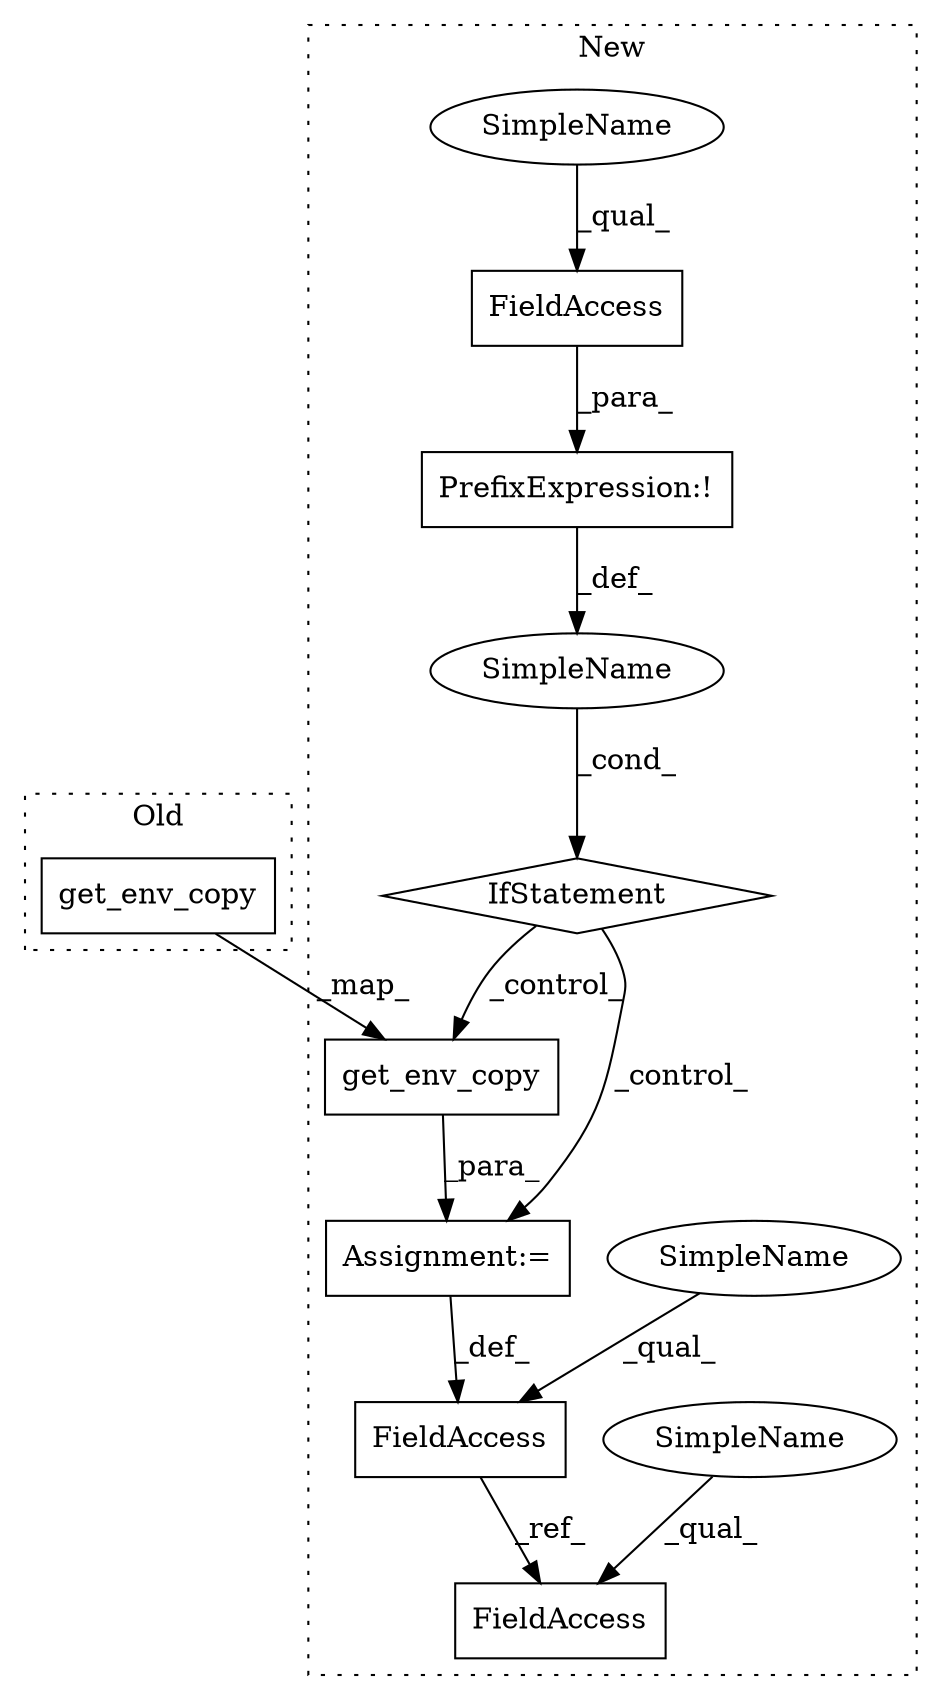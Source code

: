digraph G {
subgraph cluster0 {
1 [label="get_env_copy" a="32" s="7999" l="14" shape="box"];
label = "Old";
style="dotted";
}
subgraph cluster1 {
2 [label="get_env_copy" a="32" s="7464" l="14" shape="box"];
3 [label="PrefixExpression:!" a="38" s="7417" l="1" shape="box"];
4 [label="FieldAccess" a="22" s="7442" l="14" shape="box"];
5 [label="FieldAccess" a="22" s="7418" l="14" shape="box"];
6 [label="SimpleName" a="42" s="" l="" shape="ellipse"];
7 [label="IfStatement" a="25" s="7413,7432" l="4,2" shape="diamond"];
8 [label="Assignment:=" a="7" s="7456" l="1" shape="box"];
9 [label="FieldAccess" a="22" s="8094" l="14" shape="box"];
10 [label="SimpleName" a="42" s="8094" l="4" shape="ellipse"];
11 [label="SimpleName" a="42" s="7442" l="4" shape="ellipse"];
12 [label="SimpleName" a="42" s="7418" l="4" shape="ellipse"];
label = "New";
style="dotted";
}
1 -> 2 [label="_map_"];
2 -> 8 [label="_para_"];
3 -> 6 [label="_def_"];
4 -> 9 [label="_ref_"];
5 -> 3 [label="_para_"];
6 -> 7 [label="_cond_"];
7 -> 2 [label="_control_"];
7 -> 8 [label="_control_"];
8 -> 4 [label="_def_"];
10 -> 9 [label="_qual_"];
11 -> 4 [label="_qual_"];
12 -> 5 [label="_qual_"];
}